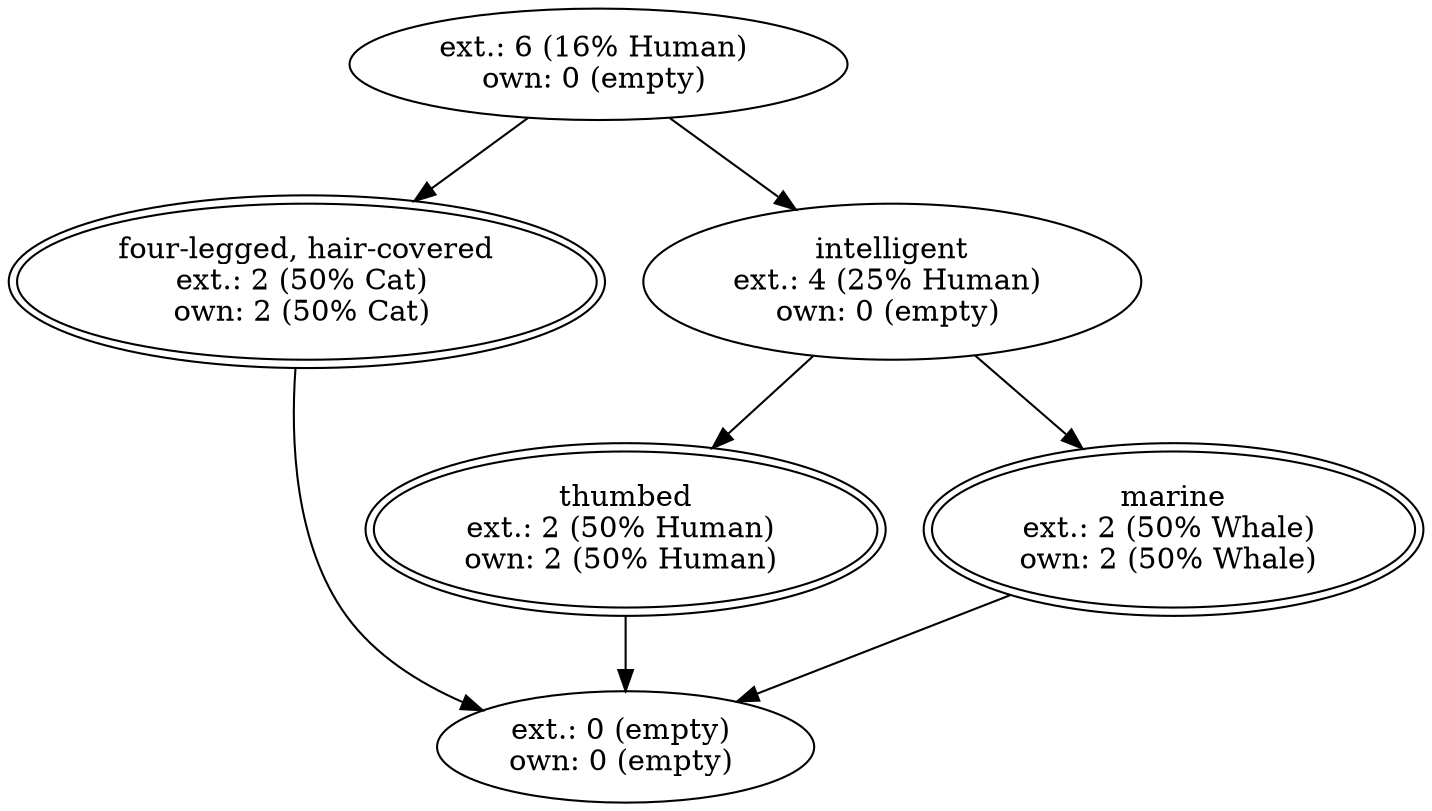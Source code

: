 digraph d{
1 [label="ext.: 6 (16% Human) 
own: 0 (empty) "]
2 [label="four-legged, hair-covered
ext.: 2 (50% Cat) 
own: 2 (50% Cat) ", peripheries = 2]
3 [label="thumbed
ext.: 2 (50% Human) 
own: 2 (50% Human) ", peripheries = 2]
4 [label="intelligent
ext.: 4 (25% Human) 
own: 0 (empty) "]
5 [label="marine
ext.: 2 (50% Whale) 
own: 2 (50% Whale) ", peripheries = 2]
6 [label="ext.: 0 (empty) 
own: 0 (empty) "]
1->4;
4->3;
4->5;
2->6;
3->6;
5->6;
1->2;
}